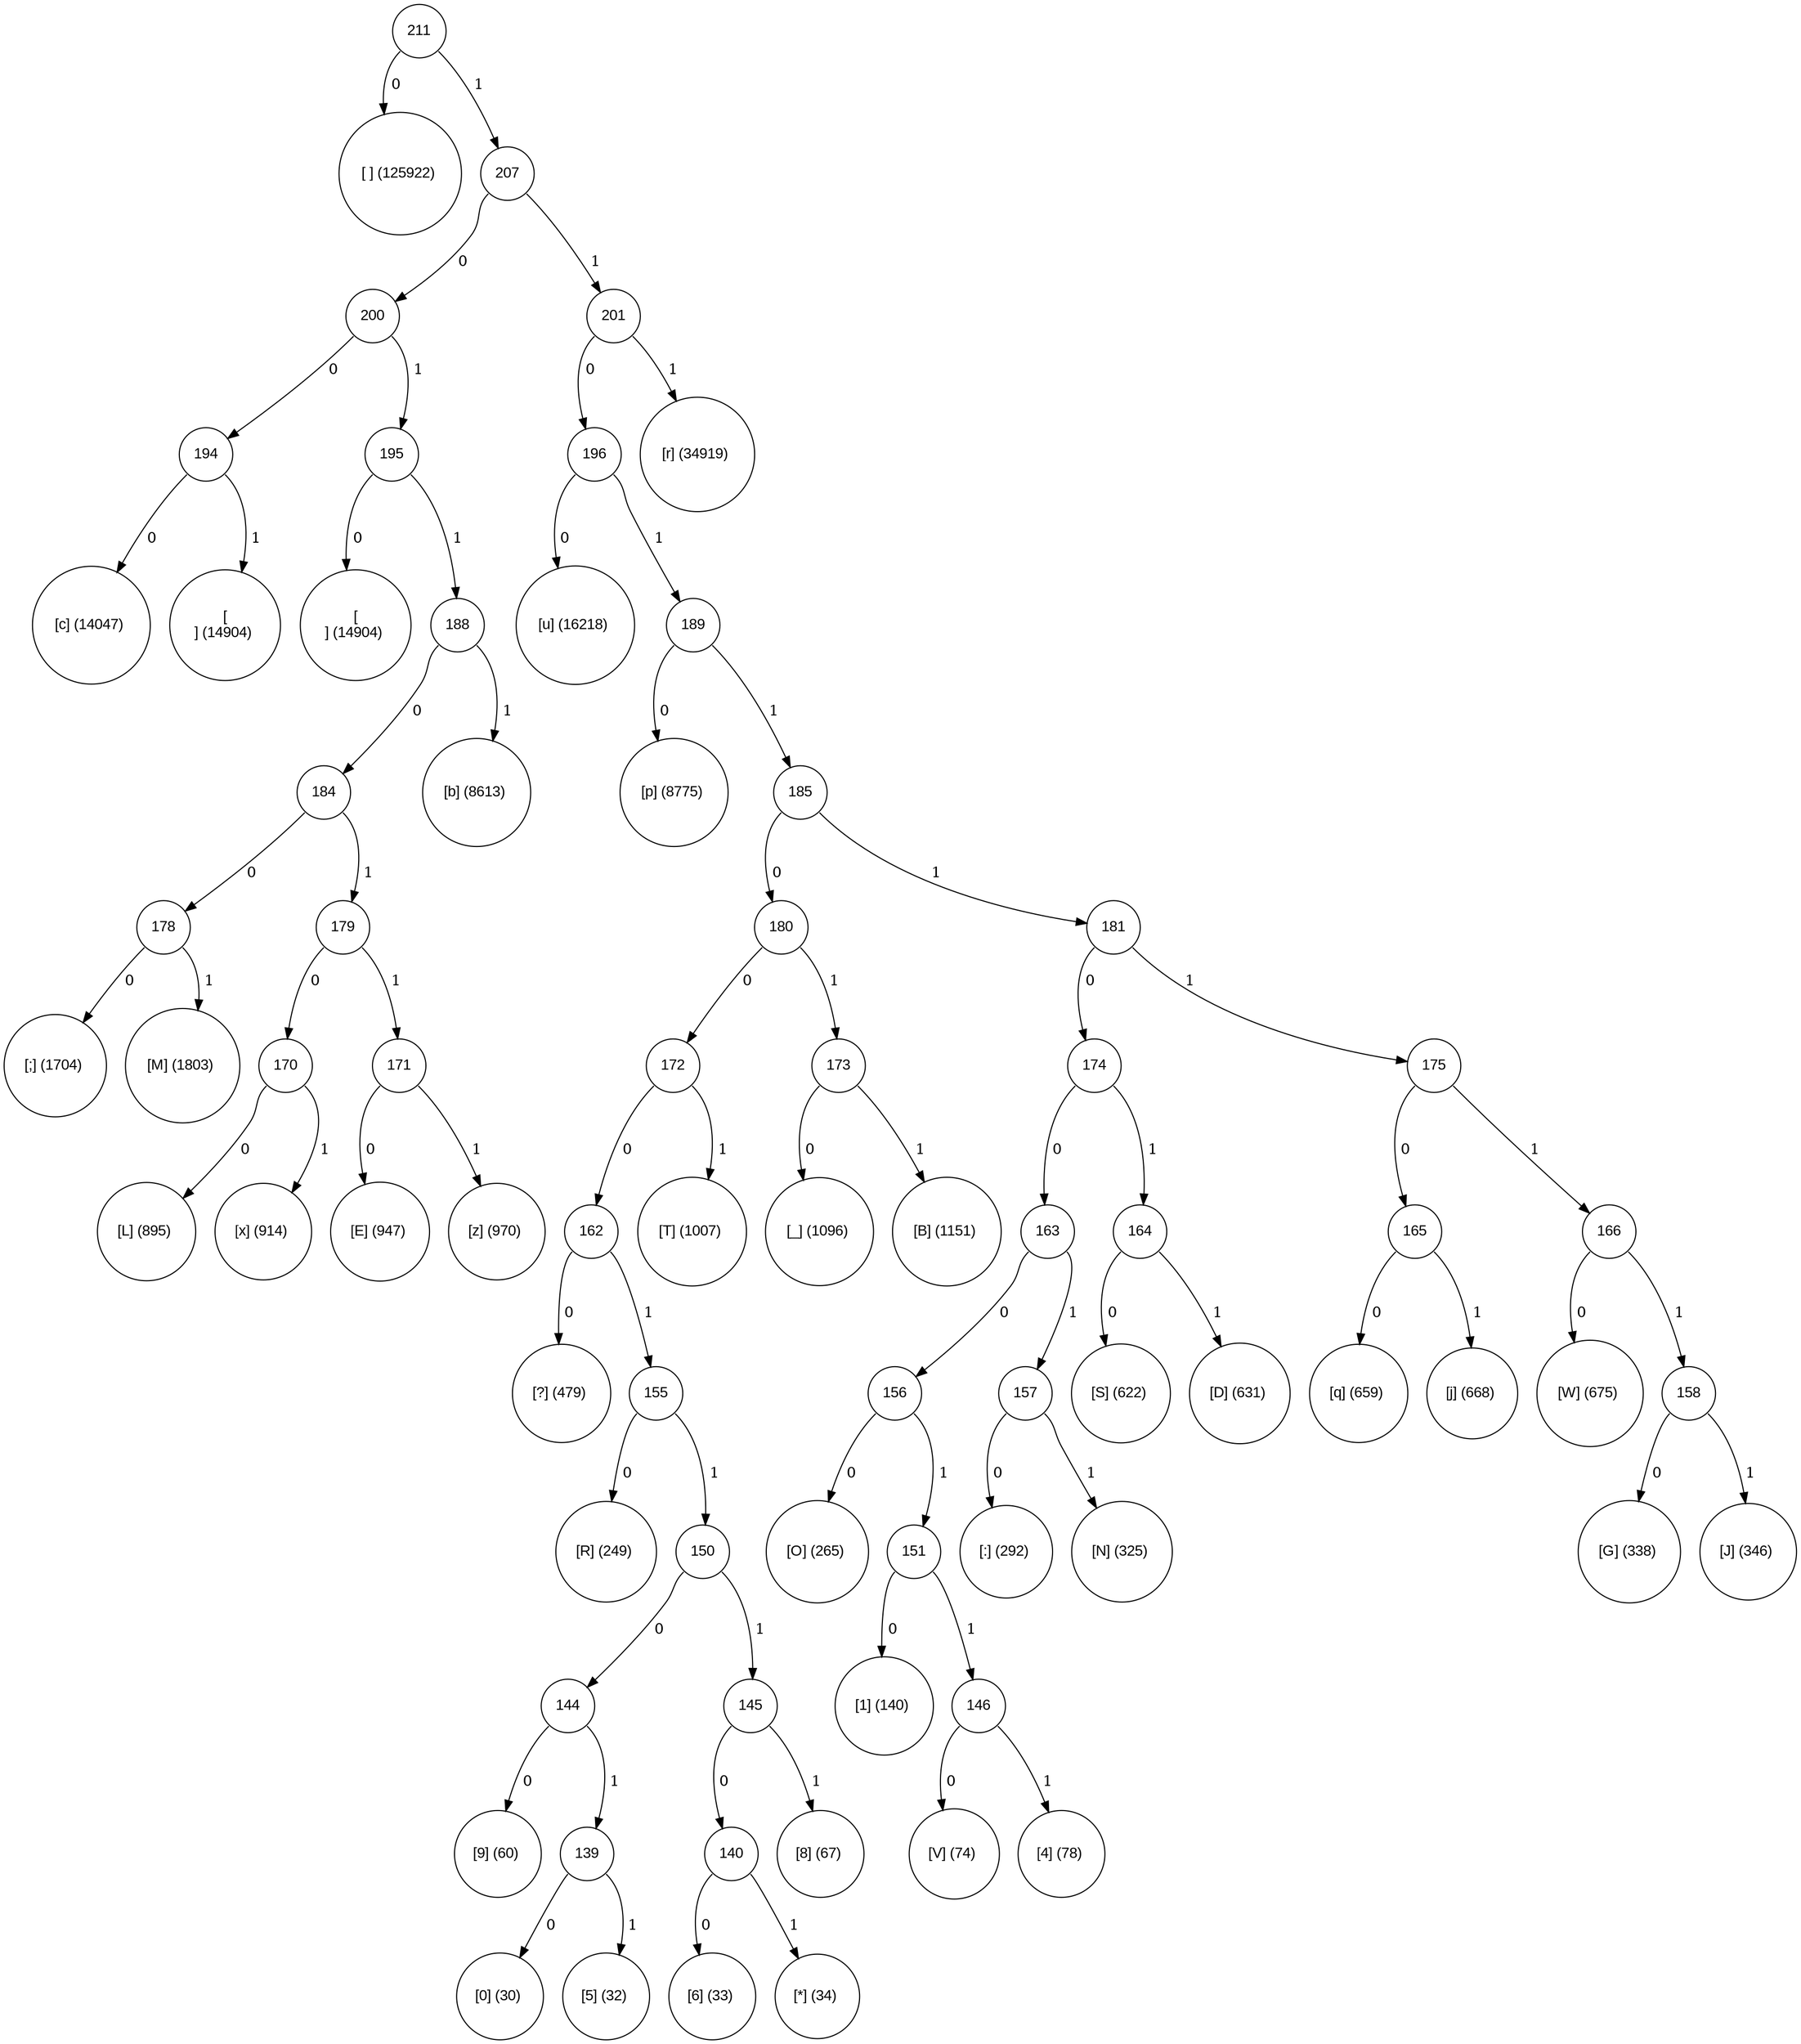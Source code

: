 digraph tree {
	node [fontname="Arial", shape="circle", width=0.5]; 

211:sw -> 32 [label = " 0"]; 
32 [label = "[ ] (125922) "]; 
211:se -> 207 [label = " 1"]; 
207 [label = "207"]; 
207:sw -> 200 [label = " 0"]; 
200 [label = "200"]; 
200:sw -> 194 [label = " 0"]; 
194 [label = "194"]; 
194:se -> 10 [label = " 1"]; 
10 [label = "[
] (14904) "]; 
194:sw -> 99 [label = " 0"]; 
99 [label = "[c] (14047) "]; 
200:se -> 195 [label = " 1"]; 
195 [label = "195"]; 
195:sw -> 13 [label = " 0"]; 
13 [label = "[] (14904) "]; 
195:se -> 188 [label = " 1"]; 
188 [label = "188"]; 
188:se -> 98 [label = " 1"]; 
98 [label = "[b] (8613) "]; 
188:sw -> 184 [label = " 0"]; 
184 [label = "184"]; 
184:sw -> 178 [label = " 0"]; 
178 [label = "178"]; 
178:sw -> 59 [label = " 0"]; 
59 [label = "[;] (1704) "]; 
178:se -> 77 [label = " 1"]; 
77 [label = "[M] (1803) "]; 
184:se -> 179 [label = " 1"]; 
179 [label = "179"]; 
179:sw -> 170 [label = " 0"]; 
170 [label = "170"]; 
170:sw -> 76 [label = " 0"]; 
76 [label = "[L] (895) "]; 
170:se -> 120 [label = " 1"]; 
120 [label = "[x] (914) "]; 
179:se -> 171 [label = " 1"]; 
171 [label = "171"]; 
171:sw -> 69 [label = " 0"]; 
69 [label = "[E] (947) "]; 
171:se -> 122 [label = " 1"]; 
122 [label = "[z] (970) "]; 
207:se -> 201 [label = " 1"]; 
201 [label = "201"]; 
201:se -> 114 [label = " 1"]; 
114 [label = "[r] (34919) "]; 
201:sw -> 196 [label = " 0"]; 
196 [label = "196"]; 
196:sw -> 117 [label = " 0"]; 
117 [label = "[u] (16218) "]; 
196:se -> 189 [label = " 1"]; 
189 [label = "189"]; 
189:sw -> 112 [label = " 0"]; 
112 [label = "[p] (8775) "]; 
189:se -> 185 [label = " 1"]; 
185 [label = "185"]; 
185:sw -> 180 [label = " 0"]; 
180 [label = "180"]; 
180:sw -> 172 [label = " 0"]; 
172 [label = "172"]; 
172:se -> 84 [label = " 1"]; 
84 [label = "[T] (1007) "]; 
172:sw -> 162 [label = " 0"]; 
162 [label = "162"]; 
162:sw -> 63 [label = " 0"]; 
63 [label = "[?] (479) "]; 
162:se -> 155 [label = " 1"]; 
155 [label = "155"]; 
155:sw -> 82 [label = " 0"]; 
82 [label = "[R] (249) "]; 
155:se -> 150 [label = " 1"]; 
150 [label = "150"]; 
150:sw -> 144 [label = " 0"]; 
144 [label = "144"]; 
144:sw -> 57 [label = " 0"]; 
57 [label = "[9] (60) "]; 
144:se -> 139 [label = " 1"]; 
139 [label = "139"]; 
139:sw -> 48 [label = " 0"]; 
48 [label = "[0] (30) "]; 
139:se -> 53 [label = " 1"]; 
53 [label = "[5] (32) "]; 
150:se -> 145 [label = " 1"]; 
145 [label = "145"]; 
145:se -> 56 [label = " 1"]; 
56 [label = "[8] (67) "]; 
145:sw -> 140 [label = " 0"]; 
140 [label = "140"]; 
140:se -> 42 [label = " 1"]; 
42 [label = "[*] (34) "]; 
140:sw -> 54 [label = " 0"]; 
54 [label = "[6] (33) "]; 
180:se -> 173 [label = " 1"]; 
173 [label = "173"]; 
173:se -> 66 [label = " 1"]; 
66 [label = "[B] (1151) "]; 
173:sw -> 95 [label = " 0"]; 
95 [label = "[_] (1096) "]; 
185:se -> 181 [label = " 1"]; 
181 [label = "181"]; 
181:sw -> 174 [label = " 0"]; 
174 [label = "174"]; 
174:sw -> 163 [label = " 0"]; 
163 [label = "163"]; 
163:sw -> 156 [label = " 0"]; 
156 [label = "156"]; 
156:sw -> 79 [label = " 0"]; 
79 [label = "[O] (265) "]; 
156:se -> 151 [label = " 1"]; 
151 [label = "151"]; 
151:sw -> 49 [label = " 0"]; 
49 [label = "[1] (140) "]; 
151:se -> 146 [label = " 1"]; 
146 [label = "146"]; 
146:se -> 52 [label = " 1"]; 
52 [label = "[4] (78) "]; 
146:sw -> 86 [label = " 0"]; 
86 [label = "[V] (74) "]; 
163:se -> 157 [label = " 1"]; 
157 [label = "157"]; 
157:sw -> 58 [label = " 0"]; 
58 [label = "[:] (292) "]; 
157:se -> 78 [label = " 1"]; 
78 [label = "[N] (325) "]; 
174:se -> 164 [label = " 1"]; 
164 [label = "164"]; 
164:se -> 68 [label = " 1"]; 
68 [label = "[D] (631) "]; 
164:sw -> 83 [label = " 0"]; 
83 [label = "[S] (622) "]; 
181:se -> 175 [label = " 1"]; 
175 [label = "175"]; 
175:sw -> 165 [label = " 0"]; 
165 [label = "165"]; 
165:se -> 106 [label = " 1"]; 
106 [label = "[j] (668) "]; 
165:sw -> 113 [label = " 0"]; 
113 [label = "[q] (659) "]; 
175:se -> 166 [label = " 1"]; 
166 [label = "166"]; 
166:sw -> 87 [label = " 0"]; 
87 [label = "[W] (675) "]; 
166:se -> 158 [label = " 1"]; 
158 [label = "158"]; 
158:sw -> 71 [label = " 0"]; 
71 [label = "[G] (338) "]; 
158:se -> 74 [label = " 1"]; 
74 [label = "[J] (346) "]; 
}
